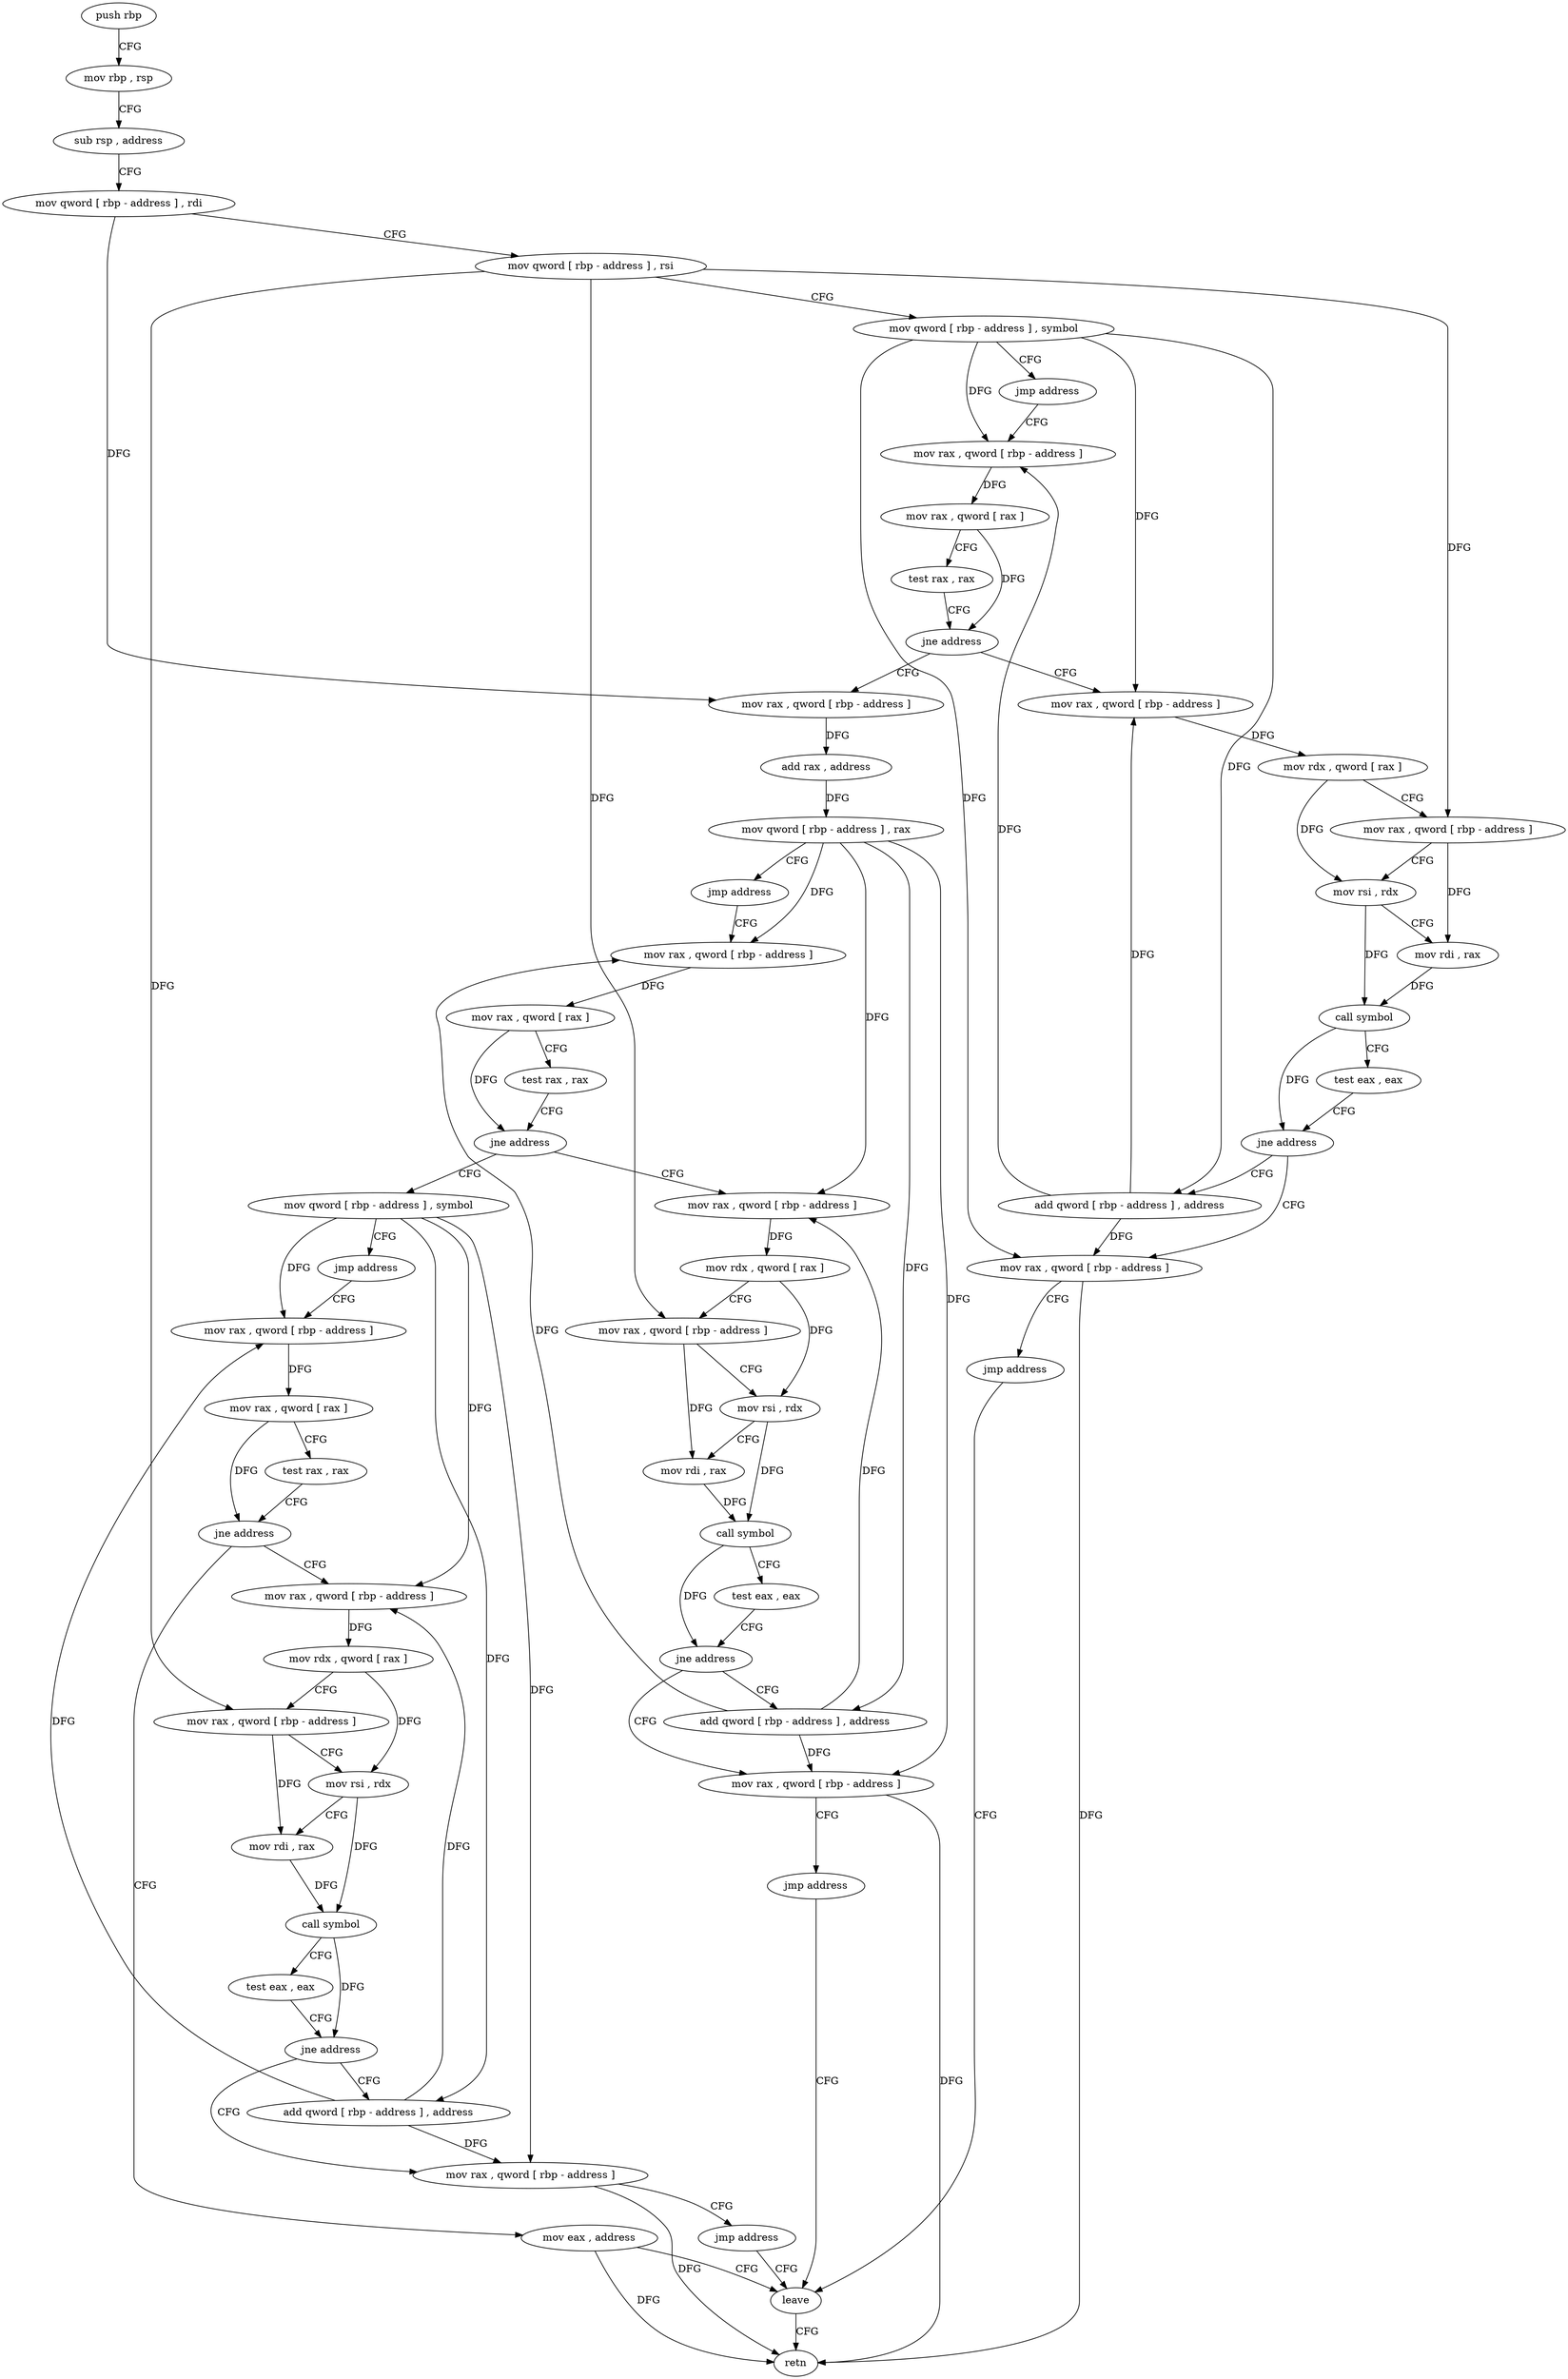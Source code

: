 digraph "func" {
"4343000" [label = "push rbp" ]
"4343001" [label = "mov rbp , rsp" ]
"4343004" [label = "sub rsp , address" ]
"4343008" [label = "mov qword [ rbp - address ] , rdi" ]
"4343012" [label = "mov qword [ rbp - address ] , rsi" ]
"4343016" [label = "mov qword [ rbp - address ] , symbol" ]
"4343024" [label = "jmp address" ]
"4343066" [label = "mov rax , qword [ rbp - address ]" ]
"4343070" [label = "mov rax , qword [ rax ]" ]
"4343073" [label = "test rax , rax" ]
"4343076" [label = "jne address" ]
"4343026" [label = "mov rax , qword [ rbp - address ]" ]
"4343078" [label = "mov rax , qword [ rbp - address ]" ]
"4343030" [label = "mov rdx , qword [ rax ]" ]
"4343033" [label = "mov rax , qword [ rbp - address ]" ]
"4343037" [label = "mov rsi , rdx" ]
"4343040" [label = "mov rdi , rax" ]
"4343043" [label = "call symbol" ]
"4343048" [label = "test eax , eax" ]
"4343050" [label = "jne address" ]
"4343061" [label = "add qword [ rbp - address ] , address" ]
"4343052" [label = "mov rax , qword [ rbp - address ]" ]
"4343082" [label = "add rax , address" ]
"4343088" [label = "mov qword [ rbp - address ] , rax" ]
"4343092" [label = "jmp address" ]
"4343131" [label = "mov rax , qword [ rbp - address ]" ]
"4343056" [label = "jmp address" ]
"4343207" [label = "leave" ]
"4343135" [label = "mov rax , qword [ rax ]" ]
"4343138" [label = "test rax , rax" ]
"4343141" [label = "jne address" ]
"4343094" [label = "mov rax , qword [ rbp - address ]" ]
"4343143" [label = "mov qword [ rbp - address ] , symbol" ]
"4343208" [label = "retn" ]
"4343098" [label = "mov rdx , qword [ rax ]" ]
"4343101" [label = "mov rax , qword [ rbp - address ]" ]
"4343105" [label = "mov rsi , rdx" ]
"4343108" [label = "mov rdi , rax" ]
"4343111" [label = "call symbol" ]
"4343116" [label = "test eax , eax" ]
"4343118" [label = "jne address" ]
"4343126" [label = "add qword [ rbp - address ] , address" ]
"4343120" [label = "mov rax , qword [ rbp - address ]" ]
"4343151" [label = "jmp address" ]
"4343190" [label = "mov rax , qword [ rbp - address ]" ]
"4343124" [label = "jmp address" ]
"4343194" [label = "mov rax , qword [ rax ]" ]
"4343197" [label = "test rax , rax" ]
"4343200" [label = "jne address" ]
"4343153" [label = "mov rax , qword [ rbp - address ]" ]
"4343202" [label = "mov eax , address" ]
"4343157" [label = "mov rdx , qword [ rax ]" ]
"4343160" [label = "mov rax , qword [ rbp - address ]" ]
"4343164" [label = "mov rsi , rdx" ]
"4343167" [label = "mov rdi , rax" ]
"4343170" [label = "call symbol" ]
"4343175" [label = "test eax , eax" ]
"4343177" [label = "jne address" ]
"4343185" [label = "add qword [ rbp - address ] , address" ]
"4343179" [label = "mov rax , qword [ rbp - address ]" ]
"4343183" [label = "jmp address" ]
"4343000" -> "4343001" [ label = "CFG" ]
"4343001" -> "4343004" [ label = "CFG" ]
"4343004" -> "4343008" [ label = "CFG" ]
"4343008" -> "4343012" [ label = "CFG" ]
"4343008" -> "4343078" [ label = "DFG" ]
"4343012" -> "4343016" [ label = "CFG" ]
"4343012" -> "4343033" [ label = "DFG" ]
"4343012" -> "4343101" [ label = "DFG" ]
"4343012" -> "4343160" [ label = "DFG" ]
"4343016" -> "4343024" [ label = "CFG" ]
"4343016" -> "4343066" [ label = "DFG" ]
"4343016" -> "4343026" [ label = "DFG" ]
"4343016" -> "4343061" [ label = "DFG" ]
"4343016" -> "4343052" [ label = "DFG" ]
"4343024" -> "4343066" [ label = "CFG" ]
"4343066" -> "4343070" [ label = "DFG" ]
"4343070" -> "4343073" [ label = "CFG" ]
"4343070" -> "4343076" [ label = "DFG" ]
"4343073" -> "4343076" [ label = "CFG" ]
"4343076" -> "4343026" [ label = "CFG" ]
"4343076" -> "4343078" [ label = "CFG" ]
"4343026" -> "4343030" [ label = "DFG" ]
"4343078" -> "4343082" [ label = "DFG" ]
"4343030" -> "4343033" [ label = "CFG" ]
"4343030" -> "4343037" [ label = "DFG" ]
"4343033" -> "4343037" [ label = "CFG" ]
"4343033" -> "4343040" [ label = "DFG" ]
"4343037" -> "4343040" [ label = "CFG" ]
"4343037" -> "4343043" [ label = "DFG" ]
"4343040" -> "4343043" [ label = "DFG" ]
"4343043" -> "4343048" [ label = "CFG" ]
"4343043" -> "4343050" [ label = "DFG" ]
"4343048" -> "4343050" [ label = "CFG" ]
"4343050" -> "4343061" [ label = "CFG" ]
"4343050" -> "4343052" [ label = "CFG" ]
"4343061" -> "4343066" [ label = "DFG" ]
"4343061" -> "4343026" [ label = "DFG" ]
"4343061" -> "4343052" [ label = "DFG" ]
"4343052" -> "4343056" [ label = "CFG" ]
"4343052" -> "4343208" [ label = "DFG" ]
"4343082" -> "4343088" [ label = "DFG" ]
"4343088" -> "4343092" [ label = "CFG" ]
"4343088" -> "4343131" [ label = "DFG" ]
"4343088" -> "4343094" [ label = "DFG" ]
"4343088" -> "4343126" [ label = "DFG" ]
"4343088" -> "4343120" [ label = "DFG" ]
"4343092" -> "4343131" [ label = "CFG" ]
"4343131" -> "4343135" [ label = "DFG" ]
"4343056" -> "4343207" [ label = "CFG" ]
"4343207" -> "4343208" [ label = "CFG" ]
"4343135" -> "4343138" [ label = "CFG" ]
"4343135" -> "4343141" [ label = "DFG" ]
"4343138" -> "4343141" [ label = "CFG" ]
"4343141" -> "4343094" [ label = "CFG" ]
"4343141" -> "4343143" [ label = "CFG" ]
"4343094" -> "4343098" [ label = "DFG" ]
"4343143" -> "4343151" [ label = "CFG" ]
"4343143" -> "4343190" [ label = "DFG" ]
"4343143" -> "4343153" [ label = "DFG" ]
"4343143" -> "4343185" [ label = "DFG" ]
"4343143" -> "4343179" [ label = "DFG" ]
"4343098" -> "4343101" [ label = "CFG" ]
"4343098" -> "4343105" [ label = "DFG" ]
"4343101" -> "4343105" [ label = "CFG" ]
"4343101" -> "4343108" [ label = "DFG" ]
"4343105" -> "4343108" [ label = "CFG" ]
"4343105" -> "4343111" [ label = "DFG" ]
"4343108" -> "4343111" [ label = "DFG" ]
"4343111" -> "4343116" [ label = "CFG" ]
"4343111" -> "4343118" [ label = "DFG" ]
"4343116" -> "4343118" [ label = "CFG" ]
"4343118" -> "4343126" [ label = "CFG" ]
"4343118" -> "4343120" [ label = "CFG" ]
"4343126" -> "4343131" [ label = "DFG" ]
"4343126" -> "4343094" [ label = "DFG" ]
"4343126" -> "4343120" [ label = "DFG" ]
"4343120" -> "4343124" [ label = "CFG" ]
"4343120" -> "4343208" [ label = "DFG" ]
"4343151" -> "4343190" [ label = "CFG" ]
"4343190" -> "4343194" [ label = "DFG" ]
"4343124" -> "4343207" [ label = "CFG" ]
"4343194" -> "4343197" [ label = "CFG" ]
"4343194" -> "4343200" [ label = "DFG" ]
"4343197" -> "4343200" [ label = "CFG" ]
"4343200" -> "4343153" [ label = "CFG" ]
"4343200" -> "4343202" [ label = "CFG" ]
"4343153" -> "4343157" [ label = "DFG" ]
"4343202" -> "4343207" [ label = "CFG" ]
"4343202" -> "4343208" [ label = "DFG" ]
"4343157" -> "4343160" [ label = "CFG" ]
"4343157" -> "4343164" [ label = "DFG" ]
"4343160" -> "4343164" [ label = "CFG" ]
"4343160" -> "4343167" [ label = "DFG" ]
"4343164" -> "4343167" [ label = "CFG" ]
"4343164" -> "4343170" [ label = "DFG" ]
"4343167" -> "4343170" [ label = "DFG" ]
"4343170" -> "4343175" [ label = "CFG" ]
"4343170" -> "4343177" [ label = "DFG" ]
"4343175" -> "4343177" [ label = "CFG" ]
"4343177" -> "4343185" [ label = "CFG" ]
"4343177" -> "4343179" [ label = "CFG" ]
"4343185" -> "4343190" [ label = "DFG" ]
"4343185" -> "4343153" [ label = "DFG" ]
"4343185" -> "4343179" [ label = "DFG" ]
"4343179" -> "4343183" [ label = "CFG" ]
"4343179" -> "4343208" [ label = "DFG" ]
"4343183" -> "4343207" [ label = "CFG" ]
}

